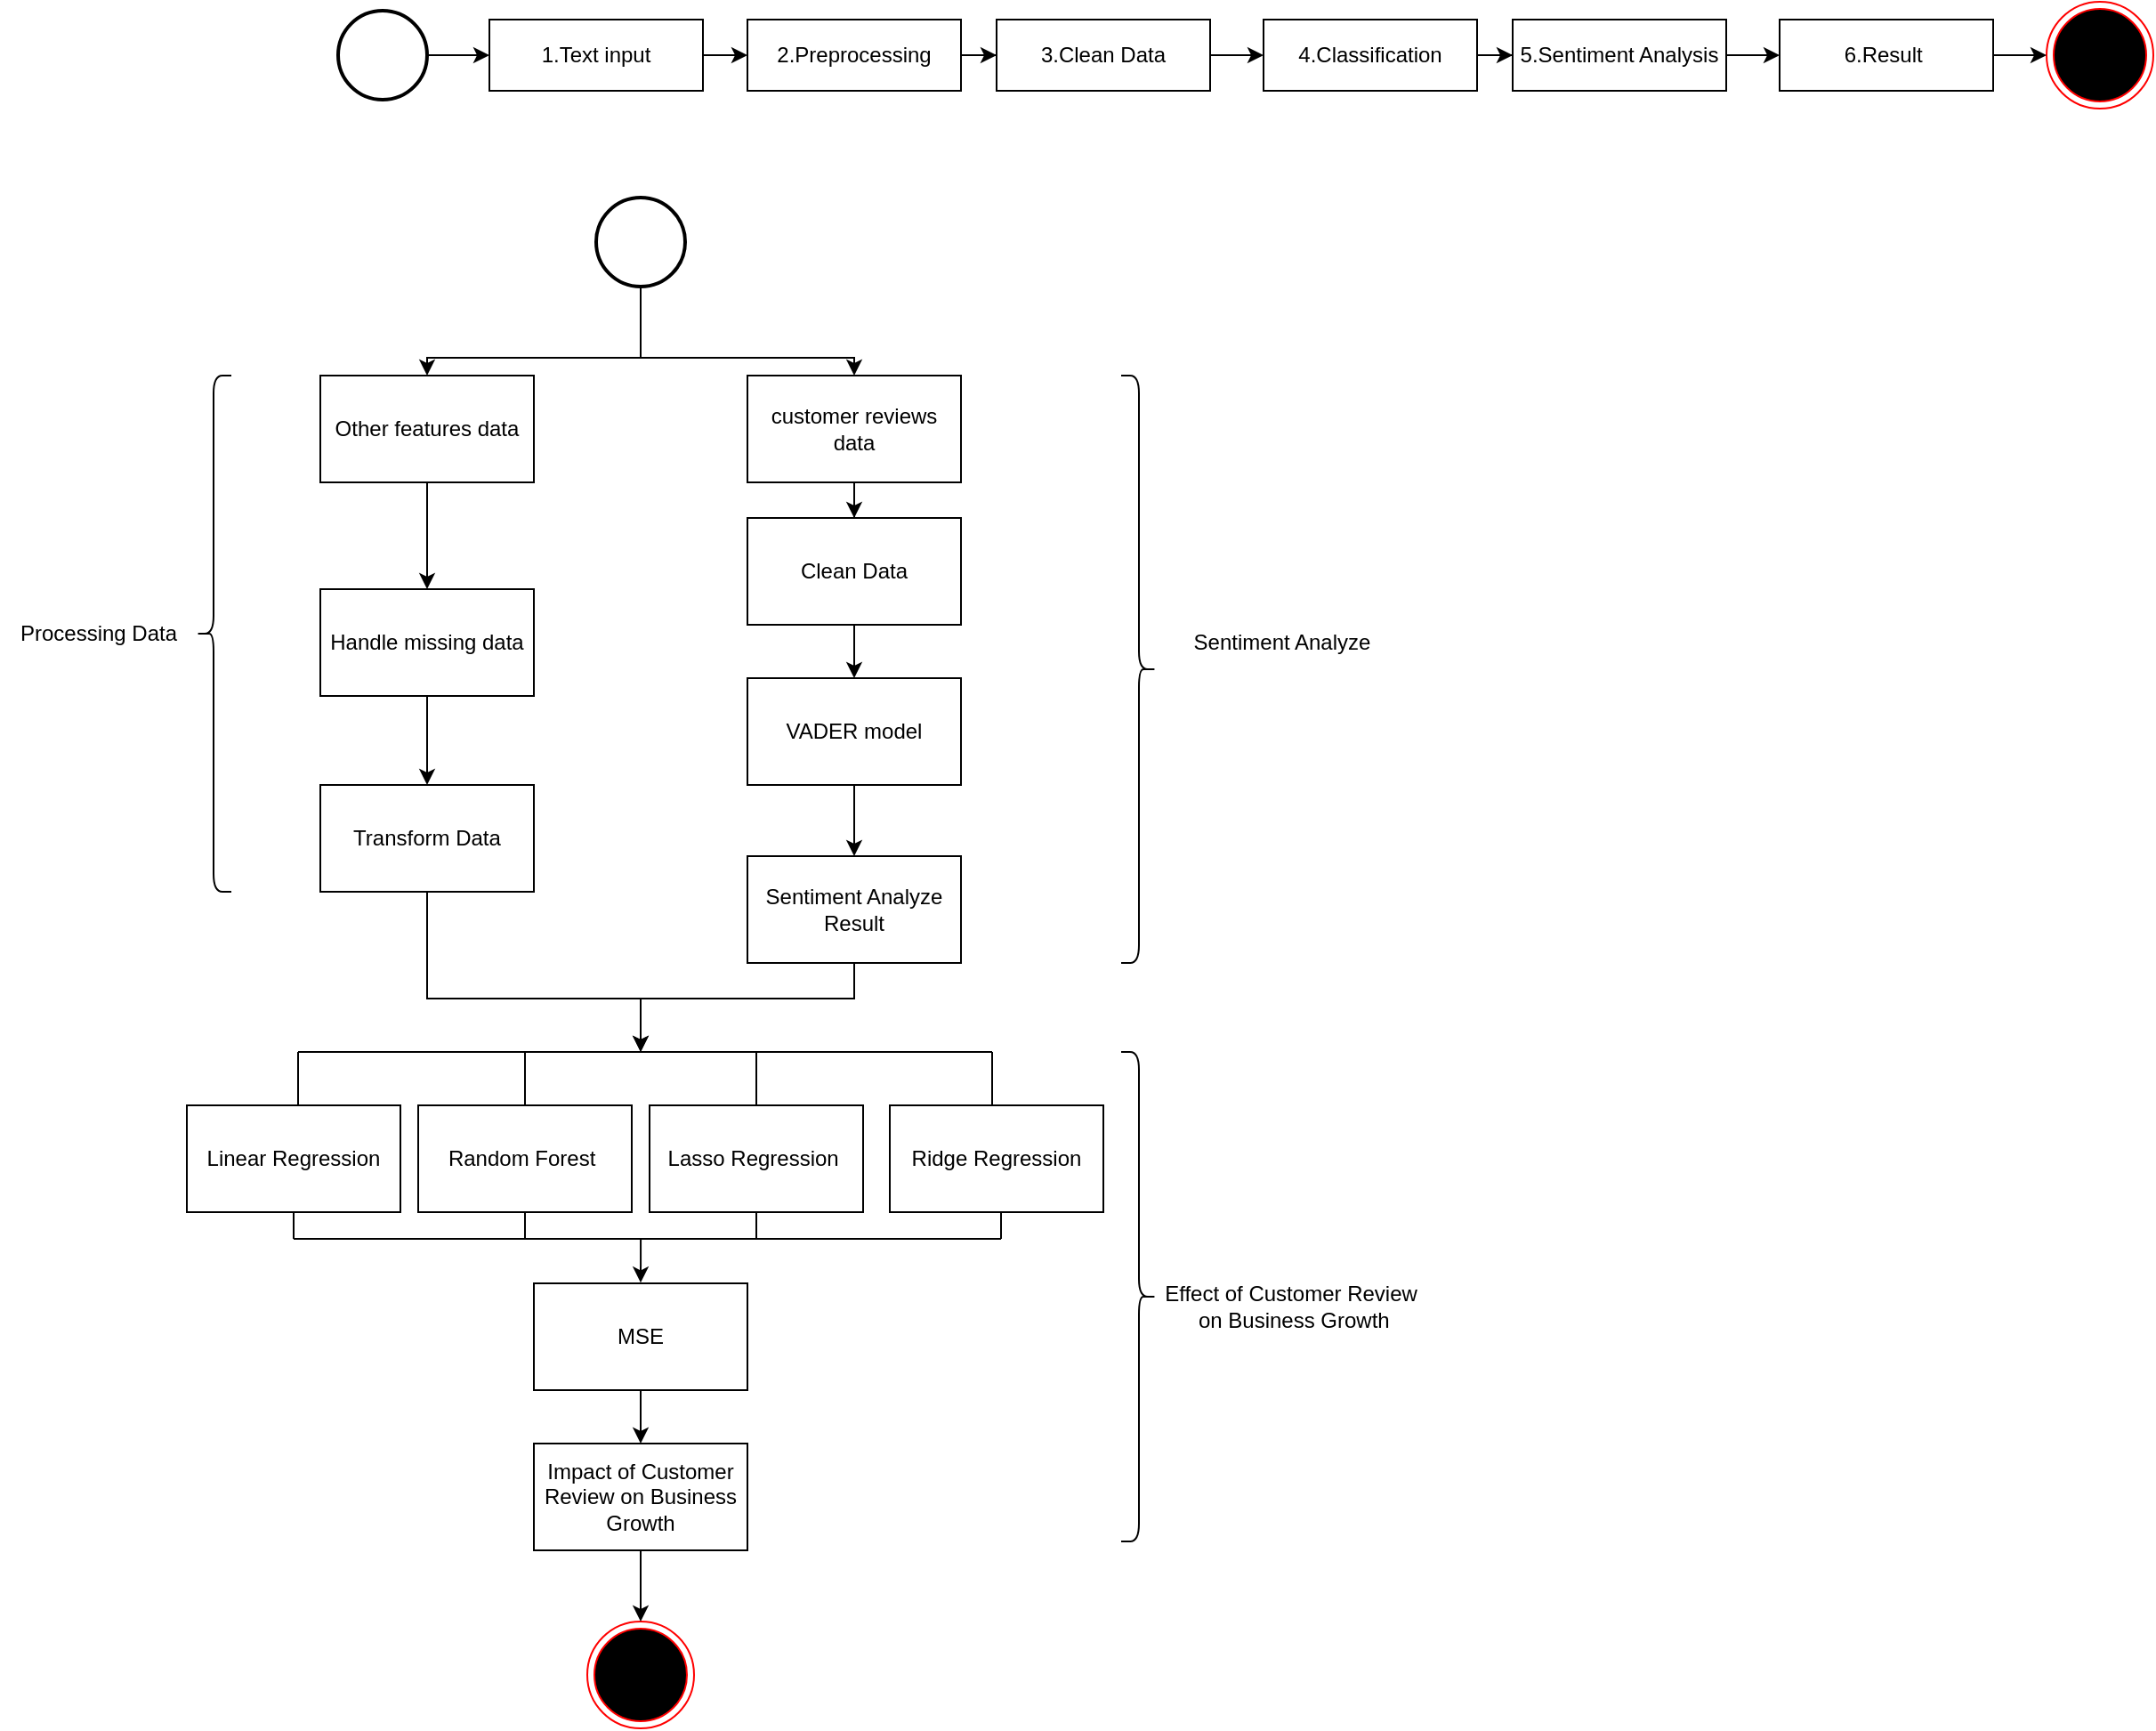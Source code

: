 <mxfile version="24.0.7" type="google">
  <diagram name="Page-1" id="t2E3YGyMlC7wYcS1lWiM">
    <mxGraphModel grid="1" page="1" gridSize="10" guides="1" tooltips="1" connect="1" arrows="1" fold="1" pageScale="1" pageWidth="850" pageHeight="1100" math="0" shadow="0">
      <root>
        <mxCell id="0" />
        <mxCell id="1" parent="0" />
        <mxCell id="U8RDRKeAx53GAfCYewVJ-7" style="edgeStyle=orthogonalEdgeStyle;rounded=0;orthogonalLoop=1;jettySize=auto;html=1;entryX=0.5;entryY=0;entryDx=0;entryDy=0;" edge="1" parent="1" source="U8RDRKeAx53GAfCYewVJ-1" target="U8RDRKeAx53GAfCYewVJ-2">
          <mxGeometry relative="1" as="geometry">
            <Array as="points">
              <mxPoint x="340" y="230" />
              <mxPoint x="220" y="230" />
            </Array>
          </mxGeometry>
        </mxCell>
        <mxCell id="U8RDRKeAx53GAfCYewVJ-8" style="edgeStyle=orthogonalEdgeStyle;rounded=0;orthogonalLoop=1;jettySize=auto;html=1;entryX=0.5;entryY=0;entryDx=0;entryDy=0;" edge="1" parent="1" source="U8RDRKeAx53GAfCYewVJ-1" target="U8RDRKeAx53GAfCYewVJ-3">
          <mxGeometry relative="1" as="geometry">
            <Array as="points">
              <mxPoint x="340" y="185" />
              <mxPoint x="340" y="230" />
              <mxPoint x="460" y="230" />
            </Array>
          </mxGeometry>
        </mxCell>
        <mxCell id="U8RDRKeAx53GAfCYewVJ-1" value="" style="strokeWidth=2;html=1;shape=mxgraph.flowchart.start_1;whiteSpace=wrap;" vertex="1" parent="1">
          <mxGeometry x="315" y="140" width="50" height="50" as="geometry" />
        </mxCell>
        <mxCell id="U8RDRKeAx53GAfCYewVJ-16" value="" style="edgeStyle=orthogonalEdgeStyle;rounded=0;orthogonalLoop=1;jettySize=auto;html=1;" edge="1" parent="1" source="U8RDRKeAx53GAfCYewVJ-2" target="U8RDRKeAx53GAfCYewVJ-15">
          <mxGeometry relative="1" as="geometry" />
        </mxCell>
        <mxCell id="U8RDRKeAx53GAfCYewVJ-2" value="Other features data" style="rounded=0;whiteSpace=wrap;html=1;" vertex="1" parent="1">
          <mxGeometry x="160" y="240" width="120" height="60" as="geometry" />
        </mxCell>
        <mxCell id="U8RDRKeAx53GAfCYewVJ-9" value="" style="edgeStyle=orthogonalEdgeStyle;rounded=0;orthogonalLoop=1;jettySize=auto;html=1;" edge="1" parent="1" source="U8RDRKeAx53GAfCYewVJ-3" target="U8RDRKeAx53GAfCYewVJ-4">
          <mxGeometry relative="1" as="geometry" />
        </mxCell>
        <mxCell id="U8RDRKeAx53GAfCYewVJ-3" value="customer reviews data" style="rounded=0;whiteSpace=wrap;html=1;" vertex="1" parent="1">
          <mxGeometry x="400" y="240" width="120" height="60" as="geometry" />
        </mxCell>
        <mxCell id="U8RDRKeAx53GAfCYewVJ-35" value="" style="edgeStyle=orthogonalEdgeStyle;rounded=0;orthogonalLoop=1;jettySize=auto;html=1;" edge="1" parent="1" source="U8RDRKeAx53GAfCYewVJ-4" target="U8RDRKeAx53GAfCYewVJ-5">
          <mxGeometry relative="1" as="geometry" />
        </mxCell>
        <mxCell id="U8RDRKeAx53GAfCYewVJ-4" value="Clean Data" style="rounded=0;whiteSpace=wrap;html=1;" vertex="1" parent="1">
          <mxGeometry x="400" y="320" width="120" height="60" as="geometry" />
        </mxCell>
        <mxCell id="U8RDRKeAx53GAfCYewVJ-36" value="" style="edgeStyle=orthogonalEdgeStyle;rounded=0;orthogonalLoop=1;jettySize=auto;html=1;" edge="1" parent="1" source="U8RDRKeAx53GAfCYewVJ-5" target="U8RDRKeAx53GAfCYewVJ-12">
          <mxGeometry relative="1" as="geometry" />
        </mxCell>
        <mxCell id="U8RDRKeAx53GAfCYewVJ-5" value="VADER model" style="rounded=0;whiteSpace=wrap;html=1;" vertex="1" parent="1">
          <mxGeometry x="400" y="410" width="120" height="60" as="geometry" />
        </mxCell>
        <mxCell id="U8RDRKeAx53GAfCYewVJ-19" style="edgeStyle=orthogonalEdgeStyle;rounded=0;orthogonalLoop=1;jettySize=auto;html=1;" edge="1" parent="1" source="U8RDRKeAx53GAfCYewVJ-12">
          <mxGeometry relative="1" as="geometry">
            <mxPoint x="340" y="620" as="targetPoint" />
            <Array as="points">
              <mxPoint x="460" y="590" />
              <mxPoint x="340" y="590" />
            </Array>
          </mxGeometry>
        </mxCell>
        <mxCell id="U8RDRKeAx53GAfCYewVJ-12" value="Sentiment Analyze Result" style="rounded=0;whiteSpace=wrap;html=1;" vertex="1" parent="1">
          <mxGeometry x="400" y="510" width="120" height="60" as="geometry" />
        </mxCell>
        <mxCell id="U8RDRKeAx53GAfCYewVJ-33" value="" style="edgeStyle=orthogonalEdgeStyle;rounded=0;orthogonalLoop=1;jettySize=auto;html=1;" edge="1" parent="1" source="U8RDRKeAx53GAfCYewVJ-15" target="U8RDRKeAx53GAfCYewVJ-32">
          <mxGeometry relative="1" as="geometry" />
        </mxCell>
        <mxCell id="U8RDRKeAx53GAfCYewVJ-15" value="Handle missing data" style="rounded=0;whiteSpace=wrap;html=1;" vertex="1" parent="1">
          <mxGeometry x="160" y="360" width="120" height="60" as="geometry" />
        </mxCell>
        <mxCell id="U8RDRKeAx53GAfCYewVJ-17" value="Random Forest&amp;nbsp;" style="rounded=0;whiteSpace=wrap;html=1;" vertex="1" parent="1">
          <mxGeometry x="215" y="650" width="120" height="60" as="geometry" />
        </mxCell>
        <mxCell id="U8RDRKeAx53GAfCYewVJ-42" value="" style="edgeStyle=orthogonalEdgeStyle;rounded=0;orthogonalLoop=1;jettySize=auto;html=1;" edge="1" parent="1" source="U8RDRKeAx53GAfCYewVJ-20" target="U8RDRKeAx53GAfCYewVJ-41">
          <mxGeometry relative="1" as="geometry" />
        </mxCell>
        <mxCell id="U8RDRKeAx53GAfCYewVJ-20" value="MSE" style="rounded=0;whiteSpace=wrap;html=1;" vertex="1" parent="1">
          <mxGeometry x="280" y="750" width="120" height="60" as="geometry" />
        </mxCell>
        <mxCell id="U8RDRKeAx53GAfCYewVJ-22" value="" style="ellipse;html=1;shape=endState;fillColor=#000000;strokeColor=#ff0000;" vertex="1" parent="1">
          <mxGeometry x="310" y="940" width="60" height="60" as="geometry" />
        </mxCell>
        <mxCell id="U8RDRKeAx53GAfCYewVJ-25" value="" style="shape=curlyBracket;whiteSpace=wrap;html=1;rounded=1;flipH=1;labelPosition=right;verticalLabelPosition=middle;align=left;verticalAlign=middle;" vertex="1" parent="1">
          <mxGeometry x="610" y="240" width="20" height="330" as="geometry" />
        </mxCell>
        <mxCell id="U8RDRKeAx53GAfCYewVJ-26" value="Sentiment Analyze" style="text;html=1;align=center;verticalAlign=middle;resizable=0;points=[];autosize=1;strokeColor=none;fillColor=none;" vertex="1" parent="1">
          <mxGeometry x="640" y="375" width="120" height="30" as="geometry" />
        </mxCell>
        <mxCell id="U8RDRKeAx53GAfCYewVJ-27" value="" style="shape=curlyBracket;whiteSpace=wrap;html=1;rounded=1;flipH=1;labelPosition=right;verticalLabelPosition=middle;align=left;verticalAlign=middle;" vertex="1" parent="1">
          <mxGeometry x="610" y="620" width="20" height="275" as="geometry" />
        </mxCell>
        <mxCell id="U8RDRKeAx53GAfCYewVJ-28" value="Effect of&amp;nbsp;&lt;span style=&quot;background-color: initial;&quot;&gt;Customer Review&lt;/span&gt;&lt;div&gt;&lt;span style=&quot;background-color: initial;&quot;&gt;&amp;nbsp;&lt;/span&gt;&lt;span style=&quot;background-color: initial;&quot;&gt;on Business Growth&lt;/span&gt;&lt;/div&gt;" style="text;html=1;align=center;verticalAlign=middle;resizable=0;points=[];autosize=1;strokeColor=none;fillColor=none;" vertex="1" parent="1">
          <mxGeometry x="620" y="742.5" width="170" height="40" as="geometry" />
        </mxCell>
        <mxCell id="U8RDRKeAx53GAfCYewVJ-38" style="edgeStyle=orthogonalEdgeStyle;rounded=0;orthogonalLoop=1;jettySize=auto;html=1;" edge="1" parent="1" source="U8RDRKeAx53GAfCYewVJ-32">
          <mxGeometry relative="1" as="geometry">
            <mxPoint x="340" y="620" as="targetPoint" />
            <Array as="points">
              <mxPoint x="220" y="590" />
              <mxPoint x="340" y="590" />
            </Array>
          </mxGeometry>
        </mxCell>
        <mxCell id="U8RDRKeAx53GAfCYewVJ-32" value="Transform Data" style="rounded=0;whiteSpace=wrap;html=1;" vertex="1" parent="1">
          <mxGeometry x="160" y="470" width="120" height="60" as="geometry" />
        </mxCell>
        <mxCell id="U8RDRKeAx53GAfCYewVJ-39" value="Linear Regression" style="rounded=0;whiteSpace=wrap;html=1;" vertex="1" parent="1">
          <mxGeometry x="85" y="650" width="120" height="60" as="geometry" />
        </mxCell>
        <mxCell id="U8RDRKeAx53GAfCYewVJ-40" value="Lasso Regression&amp;nbsp;" style="rounded=0;whiteSpace=wrap;html=1;" vertex="1" parent="1">
          <mxGeometry x="345" y="650" width="120" height="60" as="geometry" />
        </mxCell>
        <mxCell id="U8RDRKeAx53GAfCYewVJ-43" value="" style="edgeStyle=orthogonalEdgeStyle;rounded=0;orthogonalLoop=1;jettySize=auto;html=1;" edge="1" parent="1" source="U8RDRKeAx53GAfCYewVJ-41" target="U8RDRKeAx53GAfCYewVJ-22">
          <mxGeometry relative="1" as="geometry" />
        </mxCell>
        <mxCell id="U8RDRKeAx53GAfCYewVJ-41" value="Impact of Customer Review on Business Growth" style="rounded=0;whiteSpace=wrap;html=1;" vertex="1" parent="1">
          <mxGeometry x="280" y="840" width="120" height="60" as="geometry" />
        </mxCell>
        <mxCell id="U8RDRKeAx53GAfCYewVJ-46" value="" style="endArrow=none;html=1;rounded=0;entryX=0;entryY=0.5;entryDx=0;entryDy=0;entryPerimeter=0;exitX=0;exitY=0.5;exitDx=0;exitDy=0;exitPerimeter=0;" edge="1" parent="1" target="U8RDRKeAx53GAfCYewVJ-52" source="U8RDRKeAx53GAfCYewVJ-50">
          <mxGeometry relative="1" as="geometry">
            <mxPoint x="210" y="620" as="sourcePoint" />
            <mxPoint x="470" y="620" as="targetPoint" />
          </mxGeometry>
        </mxCell>
        <mxCell id="U8RDRKeAx53GAfCYewVJ-50" value="" style="line;strokeWidth=1;direction=south;html=1;" vertex="1" parent="1">
          <mxGeometry x="80" y="620" width="135" height="30" as="geometry" />
        </mxCell>
        <mxCell id="U8RDRKeAx53GAfCYewVJ-51" value="" style="line;strokeWidth=1;direction=south;html=1;" vertex="1" parent="1">
          <mxGeometry x="270" y="620" width="10" height="30" as="geometry" />
        </mxCell>
        <mxCell id="U8RDRKeAx53GAfCYewVJ-52" value="" style="line;strokeWidth=1;direction=south;html=1;" vertex="1" parent="1">
          <mxGeometry x="465" y="620" width="145" height="30" as="geometry" />
        </mxCell>
        <mxCell id="U8RDRKeAx53GAfCYewVJ-53" value="" style="endArrow=none;html=1;rounded=0;entryX=1;entryY=0.5;entryDx=0;entryDy=0;entryPerimeter=0;exitX=1;exitY=0.5;exitDx=0;exitDy=0;exitPerimeter=0;" edge="1" parent="1" target="U8RDRKeAx53GAfCYewVJ-56" source="U8RDRKeAx53GAfCYewVJ-54">
          <mxGeometry relative="1" as="geometry">
            <mxPoint x="205" y="725" as="sourcePoint" />
            <mxPoint x="465" y="725" as="targetPoint" />
          </mxGeometry>
        </mxCell>
        <mxCell id="U8RDRKeAx53GAfCYewVJ-54" value="" style="line;strokeWidth=1;direction=south;html=1;" vertex="1" parent="1">
          <mxGeometry x="80" y="710" width="130" height="15" as="geometry" />
        </mxCell>
        <mxCell id="U8RDRKeAx53GAfCYewVJ-55" value="" style="line;strokeWidth=1;direction=south;html=1;" vertex="1" parent="1">
          <mxGeometry x="400" y="710" width="10" height="15" as="geometry" />
        </mxCell>
        <mxCell id="U8RDRKeAx53GAfCYewVJ-56" value="" style="line;strokeWidth=1;direction=south;html=1;" vertex="1" parent="1">
          <mxGeometry x="465" y="710" width="155" height="15" as="geometry" />
        </mxCell>
        <mxCell id="U8RDRKeAx53GAfCYewVJ-57" value="" style="edgeStyle=orthogonalEdgeStyle;rounded=0;orthogonalLoop=1;jettySize=auto;html=1;entryX=0.5;entryY=-0.006;entryDx=0;entryDy=0;entryPerimeter=0;" edge="1" parent="1" target="U8RDRKeAx53GAfCYewVJ-20">
          <mxGeometry relative="1" as="geometry">
            <mxPoint x="340.05" y="725" as="sourcePoint" />
            <mxPoint x="339.95" y="745" as="targetPoint" />
          </mxGeometry>
        </mxCell>
        <mxCell id="U8RDRKeAx53GAfCYewVJ-61" value="" style="shape=curlyBracket;whiteSpace=wrap;html=1;rounded=1;labelPosition=left;verticalLabelPosition=middle;align=right;verticalAlign=middle;" vertex="1" parent="1">
          <mxGeometry x="90" y="240" width="20" height="290" as="geometry" />
        </mxCell>
        <mxCell id="U8RDRKeAx53GAfCYewVJ-62" value="Processing Data" style="text;html=1;align=center;verticalAlign=middle;resizable=0;points=[];autosize=1;strokeColor=none;fillColor=none;" vertex="1" parent="1">
          <mxGeometry x="-20" y="370" width="110" height="30" as="geometry" />
        </mxCell>
        <mxCell id="FmamuurmcLuzS6ivdKdm-1" value="Ridge Regression" style="rounded=0;whiteSpace=wrap;html=1;" vertex="1" parent="1">
          <mxGeometry x="480" y="650" width="120" height="60" as="geometry" />
        </mxCell>
        <mxCell id="FmamuurmcLuzS6ivdKdm-4" value="" style="line;strokeWidth=1;direction=south;html=1;" vertex="1" parent="1">
          <mxGeometry x="270" y="710" width="10" height="15" as="geometry" />
        </mxCell>
        <mxCell id="FmamuurmcLuzS6ivdKdm-5" value="" style="line;strokeWidth=1;direction=south;html=1;" vertex="1" parent="1">
          <mxGeometry x="400" y="620" width="10" height="30" as="geometry" />
        </mxCell>
        <mxCell id="FmamuurmcLuzS6ivdKdm-6" value="" style="ellipse;html=1;shape=endState;fillColor=#000000;strokeColor=#ff0000;" vertex="1" parent="1">
          <mxGeometry x="1130" y="30" width="60" height="60" as="geometry" />
        </mxCell>
        <mxCell id="FmamuurmcLuzS6ivdKdm-7" value="" style="edgeStyle=orthogonalEdgeStyle;rounded=0;orthogonalLoop=1;jettySize=auto;html=1;" edge="1" parent="1" source="FmamuurmcLuzS6ivdKdm-8" target="FmamuurmcLuzS6ivdKdm-10">
          <mxGeometry relative="1" as="geometry" />
        </mxCell>
        <mxCell id="FmamuurmcLuzS6ivdKdm-8" value="1.Text input" style="rounded=0;whiteSpace=wrap;html=1;" vertex="1" parent="1">
          <mxGeometry x="255" y="40" width="120" height="40" as="geometry" />
        </mxCell>
        <mxCell id="FmamuurmcLuzS6ivdKdm-9" value="" style="edgeStyle=orthogonalEdgeStyle;rounded=0;orthogonalLoop=1;jettySize=auto;html=1;" edge="1" parent="1" source="FmamuurmcLuzS6ivdKdm-10" target="FmamuurmcLuzS6ivdKdm-12">
          <mxGeometry relative="1" as="geometry" />
        </mxCell>
        <mxCell id="FmamuurmcLuzS6ivdKdm-10" value="2.Preprocessing" style="rounded=0;whiteSpace=wrap;html=1;" vertex="1" parent="1">
          <mxGeometry x="400" y="40" width="120" height="40" as="geometry" />
        </mxCell>
        <mxCell id="FmamuurmcLuzS6ivdKdm-11" value="" style="edgeStyle=orthogonalEdgeStyle;rounded=0;orthogonalLoop=1;jettySize=auto;html=1;" edge="1" parent="1" source="FmamuurmcLuzS6ivdKdm-12" target="FmamuurmcLuzS6ivdKdm-14">
          <mxGeometry relative="1" as="geometry" />
        </mxCell>
        <mxCell id="FmamuurmcLuzS6ivdKdm-12" value="3.Clean Data" style="rounded=0;whiteSpace=wrap;html=1;" vertex="1" parent="1">
          <mxGeometry x="540" y="40" width="120" height="40" as="geometry" />
        </mxCell>
        <mxCell id="FmamuurmcLuzS6ivdKdm-13" value="" style="edgeStyle=orthogonalEdgeStyle;rounded=0;orthogonalLoop=1;jettySize=auto;html=1;" edge="1" parent="1" source="FmamuurmcLuzS6ivdKdm-14" target="FmamuurmcLuzS6ivdKdm-16">
          <mxGeometry relative="1" as="geometry" />
        </mxCell>
        <mxCell id="FmamuurmcLuzS6ivdKdm-14" value="4.Classification" style="rounded=0;whiteSpace=wrap;html=1;" vertex="1" parent="1">
          <mxGeometry x="690" y="40" width="120" height="40" as="geometry" />
        </mxCell>
        <mxCell id="FmamuurmcLuzS6ivdKdm-15" value="" style="edgeStyle=orthogonalEdgeStyle;rounded=0;orthogonalLoop=1;jettySize=auto;html=1;" edge="1" parent="1" source="FmamuurmcLuzS6ivdKdm-16" target="FmamuurmcLuzS6ivdKdm-18">
          <mxGeometry relative="1" as="geometry" />
        </mxCell>
        <mxCell id="FmamuurmcLuzS6ivdKdm-16" value="5.Sentiment Analysis" style="rounded=0;whiteSpace=wrap;html=1;" vertex="1" parent="1">
          <mxGeometry x="830" y="40" width="120" height="40" as="geometry" />
        </mxCell>
        <mxCell id="FmamuurmcLuzS6ivdKdm-17" value="" style="edgeStyle=orthogonalEdgeStyle;rounded=0;orthogonalLoop=1;jettySize=auto;html=1;" edge="1" parent="1" source="FmamuurmcLuzS6ivdKdm-18" target="FmamuurmcLuzS6ivdKdm-6">
          <mxGeometry relative="1" as="geometry" />
        </mxCell>
        <mxCell id="FmamuurmcLuzS6ivdKdm-18" value="6.Result&amp;nbsp;" style="rounded=0;whiteSpace=wrap;html=1;" vertex="1" parent="1">
          <mxGeometry x="980" y="40" width="120" height="40" as="geometry" />
        </mxCell>
        <mxCell id="FmamuurmcLuzS6ivdKdm-19" style="edgeStyle=orthogonalEdgeStyle;rounded=0;orthogonalLoop=1;jettySize=auto;html=1;entryX=0;entryY=0.5;entryDx=0;entryDy=0;" edge="1" parent="1" source="FmamuurmcLuzS6ivdKdm-20" target="FmamuurmcLuzS6ivdKdm-8">
          <mxGeometry relative="1" as="geometry" />
        </mxCell>
        <mxCell id="FmamuurmcLuzS6ivdKdm-20" value="" style="strokeWidth=2;html=1;shape=mxgraph.flowchart.start_1;whiteSpace=wrap;" vertex="1" parent="1">
          <mxGeometry x="170" y="35" width="50" height="50" as="geometry" />
        </mxCell>
      </root>
    </mxGraphModel>
  </diagram>
</mxfile>
